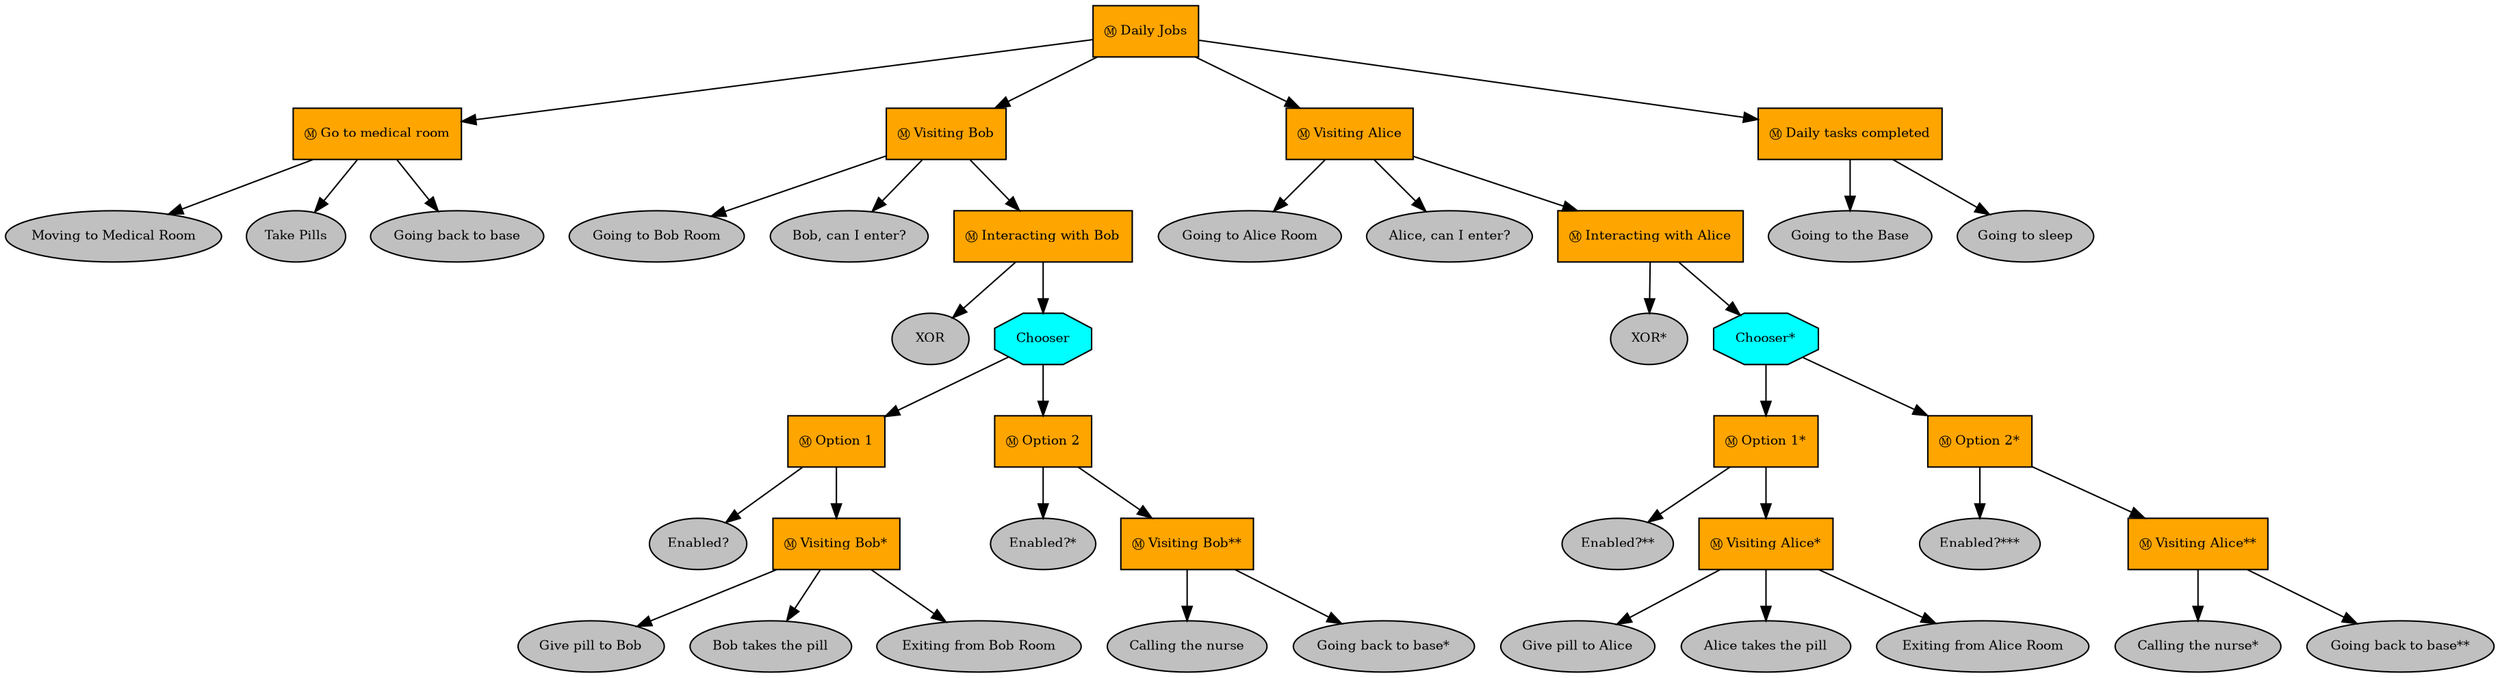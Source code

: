 digraph pastafarianism {
ordering=out;
graph [fontname="times-roman"];
node [fontname="times-roman"];
edge [fontname="times-roman"];
"Daily Jobs" [fillcolor=orange, fontcolor=black, fontsize=9, label="Ⓜ Daily Jobs", shape=box, style=filled];
"Go to medical room" [fillcolor=orange, fontcolor=black, fontsize=9, label="Ⓜ Go to medical room", shape=box, style=filled];
"Daily Jobs" -> "Go to medical room";
"Moving to Medical Room" [fillcolor=gray, fontcolor=black, fontsize=9, label="Moving to Medical Room", shape=ellipse, style=filled];
"Go to medical room" -> "Moving to Medical Room";
"Take Pills" [fillcolor=gray, fontcolor=black, fontsize=9, label="Take Pills", shape=ellipse, style=filled];
"Go to medical room" -> "Take Pills";
"Going back to base" [fillcolor=gray, fontcolor=black, fontsize=9, label="Going back to base", shape=ellipse, style=filled];
"Go to medical room" -> "Going back to base";
"Visiting Bob" [fillcolor=orange, fontcolor=black, fontsize=9, label="Ⓜ Visiting Bob", shape=box, style=filled];
"Daily Jobs" -> "Visiting Bob";
"Going to Bob Room" [fillcolor=gray, fontcolor=black, fontsize=9, label="Going to Bob Room", shape=ellipse, style=filled];
"Visiting Bob" -> "Going to Bob Room";
"Bob, can I enter?" [fillcolor=gray, fontcolor=black, fontsize=9, label="Bob, can I enter?", shape=ellipse, style=filled];
"Visiting Bob" -> "Bob, can I enter?";
"Interacting with Bob" [fillcolor=orange, fontcolor=black, fontsize=9, label="Ⓜ Interacting with Bob", shape=box, style=filled];
"Visiting Bob" -> "Interacting with Bob";
XOR [fillcolor=gray, fontcolor=black, fontsize=9, label=XOR, shape=ellipse, style=filled];
"Interacting with Bob" -> XOR;
Chooser [fillcolor=cyan, fontcolor=black, fontsize=9, label=Chooser, shape=octagon, style=filled];
"Interacting with Bob" -> Chooser;
"Option 1" [fillcolor=orange, fontcolor=black, fontsize=9, label="Ⓜ Option 1", shape=box, style=filled];
Chooser -> "Option 1";
"Enabled?" [fillcolor=gray, fontcolor=black, fontsize=9, label="Enabled?", shape=ellipse, style=filled];
"Option 1" -> "Enabled?";
"Visiting Bob*" [fillcolor=orange, fontcolor=black, fontsize=9, label="Ⓜ Visiting Bob*", shape=box, style=filled];
"Option 1" -> "Visiting Bob*";
"Give pill to Bob" [fillcolor=gray, fontcolor=black, fontsize=9, label="Give pill to Bob", shape=ellipse, style=filled];
"Visiting Bob*" -> "Give pill to Bob";
"Bob takes the pill" [fillcolor=gray, fontcolor=black, fontsize=9, label="Bob takes the pill", shape=ellipse, style=filled];
"Visiting Bob*" -> "Bob takes the pill";
"Exiting from Bob Room" [fillcolor=gray, fontcolor=black, fontsize=9, label="Exiting from Bob Room", shape=ellipse, style=filled];
"Visiting Bob*" -> "Exiting from Bob Room";
"Option 2" [fillcolor=orange, fontcolor=black, fontsize=9, label="Ⓜ Option 2", shape=box, style=filled];
Chooser -> "Option 2";
"Enabled?*" [fillcolor=gray, fontcolor=black, fontsize=9, label="Enabled?*", shape=ellipse, style=filled];
"Option 2" -> "Enabled?*";
"Visiting Bob**" [fillcolor=orange, fontcolor=black, fontsize=9, label="Ⓜ Visiting Bob**", shape=box, style=filled];
"Option 2" -> "Visiting Bob**";
"Calling the nurse" [fillcolor=gray, fontcolor=black, fontsize=9, label="Calling the nurse", shape=ellipse, style=filled];
"Visiting Bob**" -> "Calling the nurse";
"Going back to base*" [fillcolor=gray, fontcolor=black, fontsize=9, label="Going back to base*", shape=ellipse, style=filled];
"Visiting Bob**" -> "Going back to base*";
"Visiting Alice" [fillcolor=orange, fontcolor=black, fontsize=9, label="Ⓜ Visiting Alice", shape=box, style=filled];
"Daily Jobs" -> "Visiting Alice";
"Going to Alice Room" [fillcolor=gray, fontcolor=black, fontsize=9, label="Going to Alice Room", shape=ellipse, style=filled];
"Visiting Alice" -> "Going to Alice Room";
"Alice, can I enter?" [fillcolor=gray, fontcolor=black, fontsize=9, label="Alice, can I enter?", shape=ellipse, style=filled];
"Visiting Alice" -> "Alice, can I enter?";
"Interacting with Alice" [fillcolor=orange, fontcolor=black, fontsize=9, label="Ⓜ Interacting with Alice", shape=box, style=filled];
"Visiting Alice" -> "Interacting with Alice";
"XOR*" [fillcolor=gray, fontcolor=black, fontsize=9, label="XOR*", shape=ellipse, style=filled];
"Interacting with Alice" -> "XOR*";
"Chooser*" [fillcolor=cyan, fontcolor=black, fontsize=9, label="Chooser*", shape=octagon, style=filled];
"Interacting with Alice" -> "Chooser*";
"Option 1*" [fillcolor=orange, fontcolor=black, fontsize=9, label="Ⓜ Option 1*", shape=box, style=filled];
"Chooser*" -> "Option 1*";
"Enabled?**" [fillcolor=gray, fontcolor=black, fontsize=9, label="Enabled?**", shape=ellipse, style=filled];
"Option 1*" -> "Enabled?**";
"Visiting Alice*" [fillcolor=orange, fontcolor=black, fontsize=9, label="Ⓜ Visiting Alice*", shape=box, style=filled];
"Option 1*" -> "Visiting Alice*";
"Give pill to Alice" [fillcolor=gray, fontcolor=black, fontsize=9, label="Give pill to Alice", shape=ellipse, style=filled];
"Visiting Alice*" -> "Give pill to Alice";
"Alice takes the pill" [fillcolor=gray, fontcolor=black, fontsize=9, label="Alice takes the pill", shape=ellipse, style=filled];
"Visiting Alice*" -> "Alice takes the pill";
"Exiting from Alice Room" [fillcolor=gray, fontcolor=black, fontsize=9, label="Exiting from Alice Room", shape=ellipse, style=filled];
"Visiting Alice*" -> "Exiting from Alice Room";
"Option 2*" [fillcolor=orange, fontcolor=black, fontsize=9, label="Ⓜ Option 2*", shape=box, style=filled];
"Chooser*" -> "Option 2*";
"Enabled?***" [fillcolor=gray, fontcolor=black, fontsize=9, label="Enabled?***", shape=ellipse, style=filled];
"Option 2*" -> "Enabled?***";
"Visiting Alice**" [fillcolor=orange, fontcolor=black, fontsize=9, label="Ⓜ Visiting Alice**", shape=box, style=filled];
"Option 2*" -> "Visiting Alice**";
"Calling the nurse*" [fillcolor=gray, fontcolor=black, fontsize=9, label="Calling the nurse*", shape=ellipse, style=filled];
"Visiting Alice**" -> "Calling the nurse*";
"Going back to base**" [fillcolor=gray, fontcolor=black, fontsize=9, label="Going back to base**", shape=ellipse, style=filled];
"Visiting Alice**" -> "Going back to base**";
"Daily tasks completed" [fillcolor=orange, fontcolor=black, fontsize=9, label="Ⓜ Daily tasks completed", shape=box, style=filled];
"Daily Jobs" -> "Daily tasks completed";
"Going to the Base" [fillcolor=gray, fontcolor=black, fontsize=9, label="Going to the Base", shape=ellipse, style=filled];
"Daily tasks completed" -> "Going to the Base";
"Going to sleep" [fillcolor=gray, fontcolor=black, fontsize=9, label="Going to sleep", shape=ellipse, style=filled];
"Daily tasks completed" -> "Going to sleep";
}
